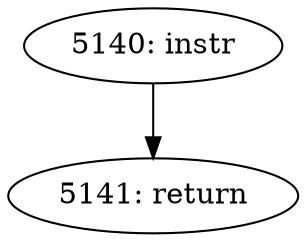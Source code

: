 digraph CFG_tcp_store_ts_recent {
5140 [label="5140: instr"]
	5140 -> 5141
5141 [label="5141: return"]
	
}
